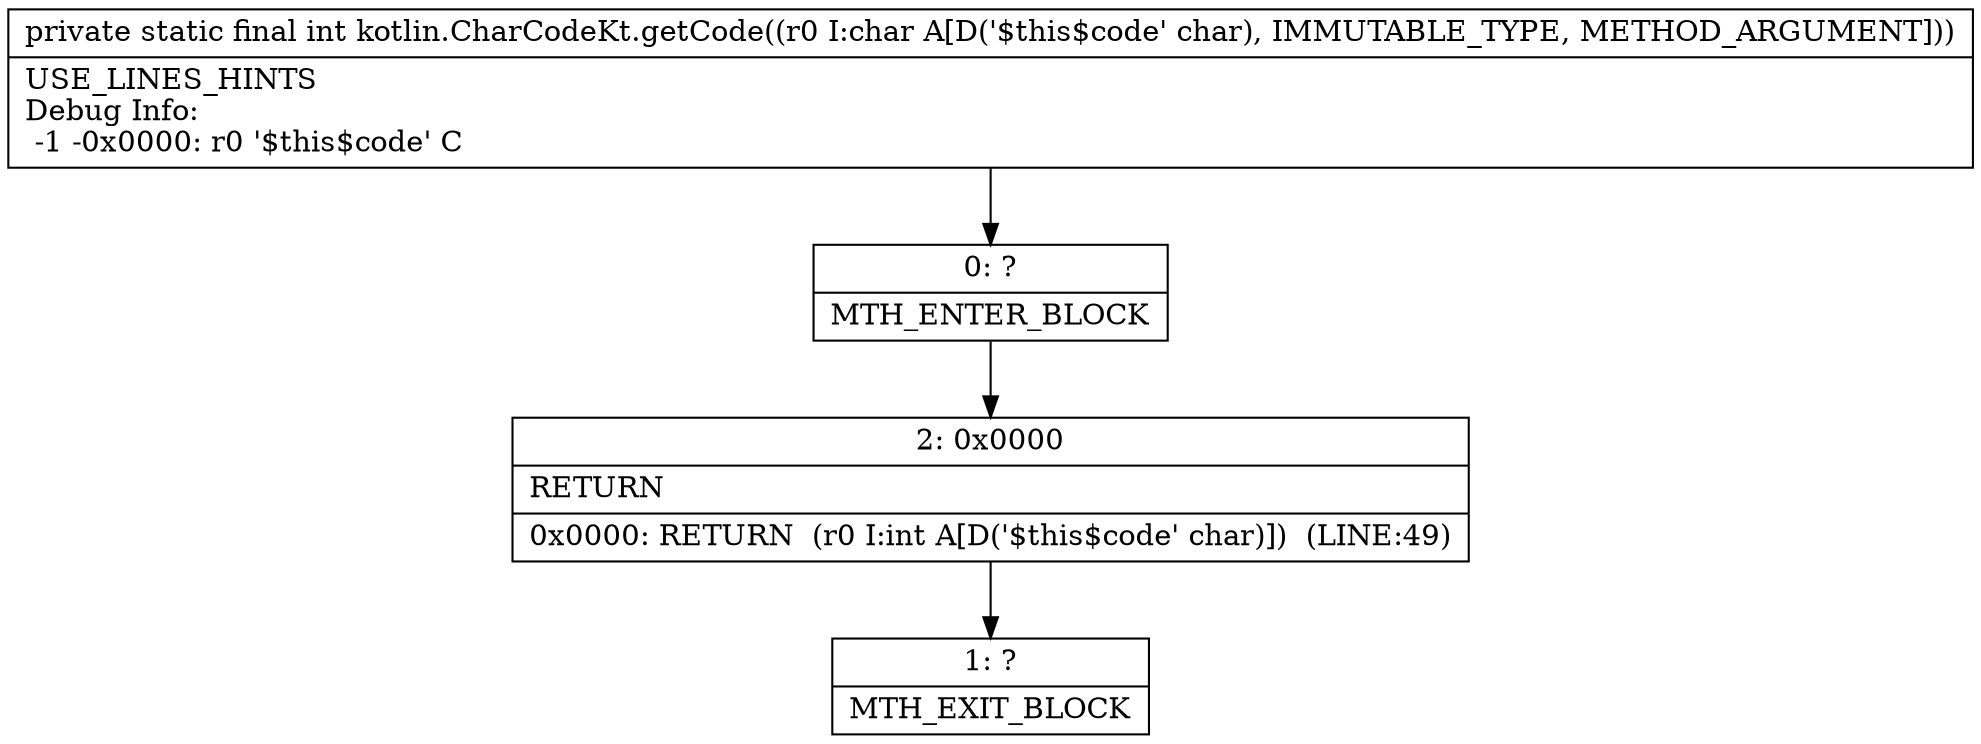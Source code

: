 digraph "CFG forkotlin.CharCodeKt.getCode(C)I" {
Node_0 [shape=record,label="{0\:\ ?|MTH_ENTER_BLOCK\l}"];
Node_2 [shape=record,label="{2\:\ 0x0000|RETURN\l|0x0000: RETURN  (r0 I:int A[D('$this$code' char)])  (LINE:49)\l}"];
Node_1 [shape=record,label="{1\:\ ?|MTH_EXIT_BLOCK\l}"];
MethodNode[shape=record,label="{private static final int kotlin.CharCodeKt.getCode((r0 I:char A[D('$this$code' char), IMMUTABLE_TYPE, METHOD_ARGUMENT]))  | USE_LINES_HINTS\lDebug Info:\l  \-1 \-0x0000: r0 '$this$code' C\l}"];
MethodNode -> Node_0;Node_0 -> Node_2;
Node_2 -> Node_1;
}

